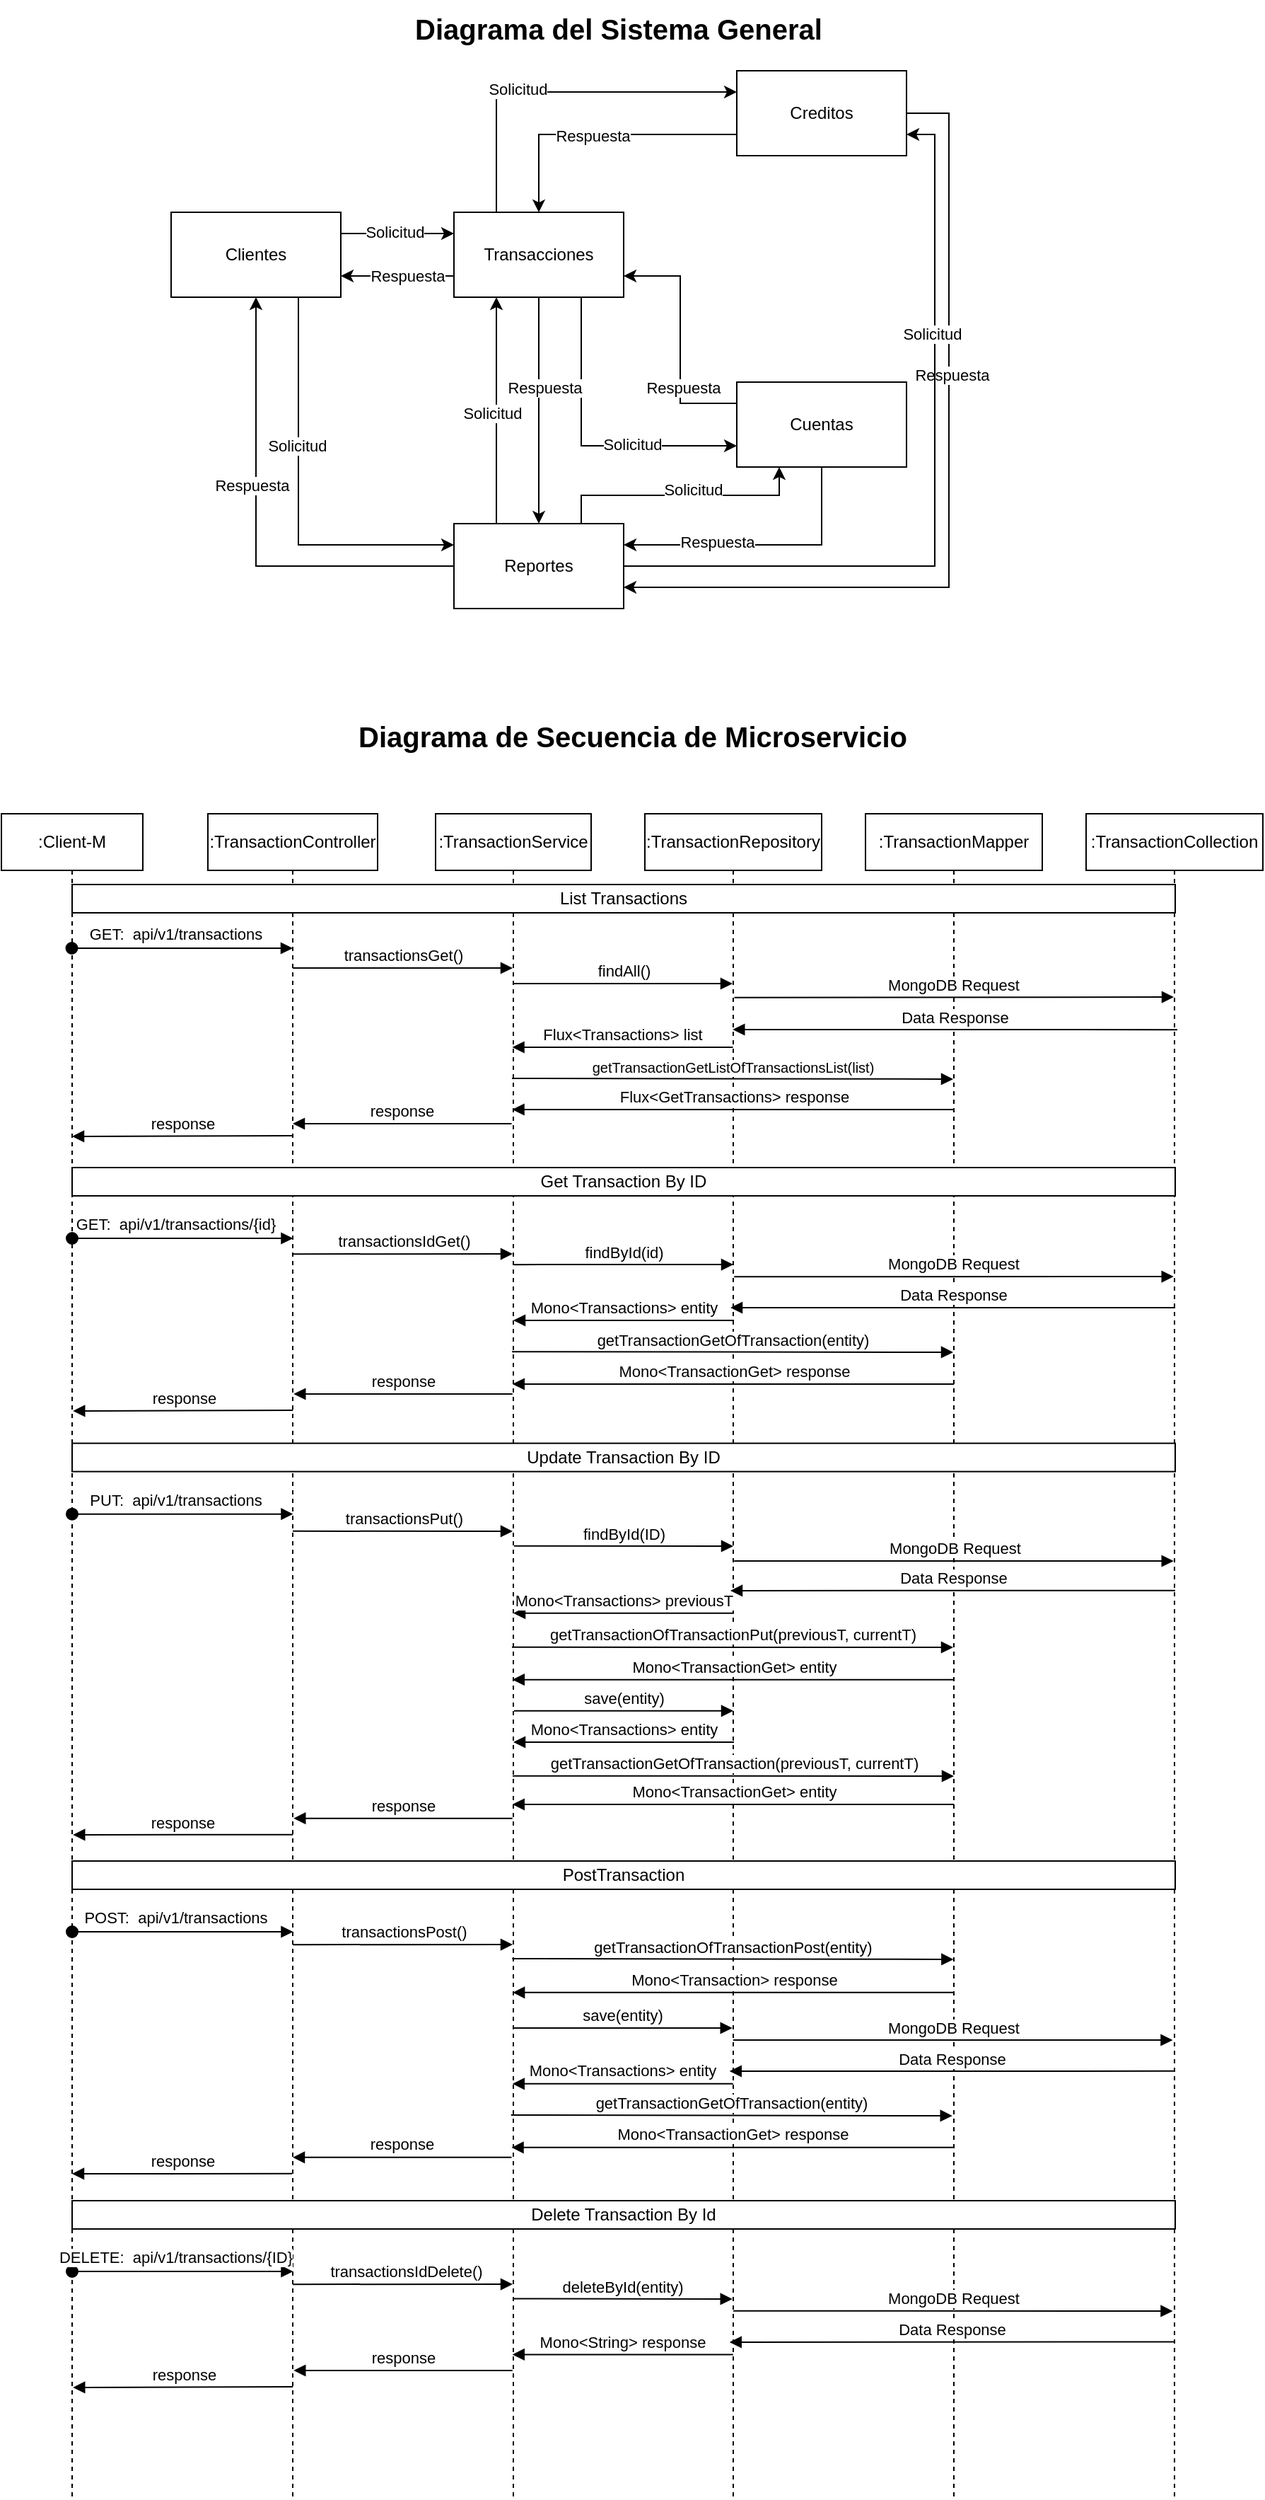 <mxfile version="28.0.6">
  <diagram name="Page-1" id="5f0bae14-7c28-e335-631c-24af17079c00">
    <mxGraphModel dx="1737" dy="1043" grid="1" gridSize="10" guides="1" tooltips="1" connect="1" arrows="1" fold="1" page="1" pageScale="1" pageWidth="1100" pageHeight="850" background="none" math="0" shadow="0">
      <root>
        <mxCell id="0" />
        <mxCell id="1" parent="0" />
        <mxCell id="KuSSEtSYeX0cYp7zcEHL-10" style="edgeStyle=orthogonalEdgeStyle;rounded=0;orthogonalLoop=1;jettySize=auto;html=1;exitX=1;exitY=0.5;exitDx=0;exitDy=0;entryX=1;entryY=0.75;entryDx=0;entryDy=0;" edge="1" parent="1" source="0Neg9aX6jyYpq-vdObrH-27" target="KuSSEtSYeX0cYp7zcEHL-1">
          <mxGeometry relative="1" as="geometry">
            <Array as="points">
              <mxPoint x="780" y="90" />
              <mxPoint x="780" y="425" />
            </Array>
          </mxGeometry>
        </mxCell>
        <mxCell id="KuSSEtSYeX0cYp7zcEHL-18" value="Respuesta" style="edgeLabel;html=1;align=center;verticalAlign=middle;resizable=0;points=[];" vertex="1" connectable="0" parent="KuSSEtSYeX0cYp7zcEHL-10">
          <mxGeometry x="-0.279" y="2" relative="1" as="geometry">
            <mxPoint as="offset" />
          </mxGeometry>
        </mxCell>
        <mxCell id="0Neg9aX6jyYpq-vdObrH-27" value="Creditos" style="rounded=0;whiteSpace=wrap;html=1;" parent="1" vertex="1">
          <mxGeometry x="630" y="60" width="120" height="60" as="geometry" />
        </mxCell>
        <mxCell id="0Neg9aX6jyYpq-vdObrH-35" style="edgeStyle=orthogonalEdgeStyle;rounded=0;orthogonalLoop=1;jettySize=auto;html=1;exitX=0;exitY=0.25;exitDx=0;exitDy=0;entryX=1;entryY=0.75;entryDx=0;entryDy=0;" parent="1" source="0Neg9aX6jyYpq-vdObrH-28" target="0Neg9aX6jyYpq-vdObrH-30" edge="1">
          <mxGeometry relative="1" as="geometry" />
        </mxCell>
        <mxCell id="0Neg9aX6jyYpq-vdObrH-41" value="Respuesta" style="edgeLabel;html=1;align=center;verticalAlign=middle;resizable=0;points=[];" parent="0Neg9aX6jyYpq-vdObrH-35" vertex="1" connectable="0">
          <mxGeometry x="-0.392" y="-2" relative="1" as="geometry">
            <mxPoint as="offset" />
          </mxGeometry>
        </mxCell>
        <mxCell id="KuSSEtSYeX0cYp7zcEHL-7" style="edgeStyle=orthogonalEdgeStyle;rounded=0;orthogonalLoop=1;jettySize=auto;html=1;exitX=0.5;exitY=1;exitDx=0;exitDy=0;entryX=1;entryY=0.25;entryDx=0;entryDy=0;" edge="1" parent="1" source="0Neg9aX6jyYpq-vdObrH-28" target="KuSSEtSYeX0cYp7zcEHL-1">
          <mxGeometry relative="1" as="geometry" />
        </mxCell>
        <mxCell id="KuSSEtSYeX0cYp7zcEHL-16" value="Respuesta" style="edgeLabel;html=1;align=center;verticalAlign=middle;resizable=0;points=[];" vertex="1" connectable="0" parent="KuSSEtSYeX0cYp7zcEHL-7">
          <mxGeometry x="0.33" y="-2" relative="1" as="geometry">
            <mxPoint as="offset" />
          </mxGeometry>
        </mxCell>
        <mxCell id="0Neg9aX6jyYpq-vdObrH-28" value="Cuentas" style="rounded=0;whiteSpace=wrap;html=1;" parent="1" vertex="1">
          <mxGeometry x="630" y="280" width="120" height="60" as="geometry" />
        </mxCell>
        <mxCell id="0Neg9aX6jyYpq-vdObrH-36" style="edgeStyle=orthogonalEdgeStyle;rounded=0;orthogonalLoop=1;jettySize=auto;html=1;exitX=1;exitY=0.25;exitDx=0;exitDy=0;entryX=0;entryY=0.25;entryDx=0;entryDy=0;" parent="1" source="0Neg9aX6jyYpq-vdObrH-29" target="0Neg9aX6jyYpq-vdObrH-30" edge="1">
          <mxGeometry relative="1" as="geometry" />
        </mxCell>
        <mxCell id="0Neg9aX6jyYpq-vdObrH-38" value="Solicitud" style="edgeLabel;html=1;align=center;verticalAlign=middle;resizable=0;points=[];" parent="0Neg9aX6jyYpq-vdObrH-36" vertex="1" connectable="0">
          <mxGeometry x="-0.055" y="1" relative="1" as="geometry">
            <mxPoint as="offset" />
          </mxGeometry>
        </mxCell>
        <mxCell id="KuSSEtSYeX0cYp7zcEHL-4" style="edgeStyle=orthogonalEdgeStyle;rounded=0;orthogonalLoop=1;jettySize=auto;html=1;exitX=0.75;exitY=1;exitDx=0;exitDy=0;entryX=0;entryY=0.25;entryDx=0;entryDy=0;" edge="1" parent="1" source="0Neg9aX6jyYpq-vdObrH-29" target="KuSSEtSYeX0cYp7zcEHL-1">
          <mxGeometry relative="1" as="geometry" />
        </mxCell>
        <mxCell id="KuSSEtSYeX0cYp7zcEHL-11" value="Solicitud" style="edgeLabel;html=1;align=center;verticalAlign=middle;resizable=0;points=[];" vertex="1" connectable="0" parent="KuSSEtSYeX0cYp7zcEHL-4">
          <mxGeometry x="-0.264" y="-1" relative="1" as="geometry">
            <mxPoint as="offset" />
          </mxGeometry>
        </mxCell>
        <mxCell id="0Neg9aX6jyYpq-vdObrH-29" value="Clientes" style="rounded=0;whiteSpace=wrap;html=1;" parent="1" vertex="1">
          <mxGeometry x="230" y="160" width="120" height="60" as="geometry" />
        </mxCell>
        <mxCell id="0Neg9aX6jyYpq-vdObrH-31" style="edgeStyle=orthogonalEdgeStyle;rounded=0;orthogonalLoop=1;jettySize=auto;html=1;exitX=0.25;exitY=0;exitDx=0;exitDy=0;entryX=0;entryY=0.25;entryDx=0;entryDy=0;" parent="1" source="0Neg9aX6jyYpq-vdObrH-30" target="0Neg9aX6jyYpq-vdObrH-27" edge="1">
          <mxGeometry relative="1" as="geometry" />
        </mxCell>
        <mxCell id="0Neg9aX6jyYpq-vdObrH-42" value="Solicitud" style="edgeLabel;html=1;align=center;verticalAlign=middle;resizable=0;points=[];" parent="0Neg9aX6jyYpq-vdObrH-31" vertex="1" connectable="0">
          <mxGeometry x="-0.217" y="2" relative="1" as="geometry">
            <mxPoint as="offset" />
          </mxGeometry>
        </mxCell>
        <mxCell id="0Neg9aX6jyYpq-vdObrH-33" style="edgeStyle=orthogonalEdgeStyle;rounded=0;orthogonalLoop=1;jettySize=auto;html=1;exitX=0.75;exitY=1;exitDx=0;exitDy=0;entryX=0;entryY=0.75;entryDx=0;entryDy=0;" parent="1" source="0Neg9aX6jyYpq-vdObrH-30" target="0Neg9aX6jyYpq-vdObrH-28" edge="1">
          <mxGeometry relative="1" as="geometry" />
        </mxCell>
        <mxCell id="0Neg9aX6jyYpq-vdObrH-40" value="Solicitud" style="edgeLabel;html=1;align=center;verticalAlign=middle;resizable=0;points=[];" parent="0Neg9aX6jyYpq-vdObrH-33" vertex="1" connectable="0">
          <mxGeometry x="0.308" y="1" relative="1" as="geometry">
            <mxPoint as="offset" />
          </mxGeometry>
        </mxCell>
        <mxCell id="0Neg9aX6jyYpq-vdObrH-37" style="edgeStyle=orthogonalEdgeStyle;rounded=0;orthogonalLoop=1;jettySize=auto;html=1;exitX=0;exitY=0.75;exitDx=0;exitDy=0;entryX=1;entryY=0.75;entryDx=0;entryDy=0;" parent="1" source="0Neg9aX6jyYpq-vdObrH-30" target="0Neg9aX6jyYpq-vdObrH-29" edge="1">
          <mxGeometry relative="1" as="geometry" />
        </mxCell>
        <mxCell id="0Neg9aX6jyYpq-vdObrH-39" value="Respuesta" style="edgeLabel;html=1;align=center;verticalAlign=middle;resizable=0;points=[];" parent="0Neg9aX6jyYpq-vdObrH-37" vertex="1" connectable="0">
          <mxGeometry x="-0.17" relative="1" as="geometry">
            <mxPoint as="offset" />
          </mxGeometry>
        </mxCell>
        <mxCell id="KuSSEtSYeX0cYp7zcEHL-2" style="edgeStyle=orthogonalEdgeStyle;rounded=0;orthogonalLoop=1;jettySize=auto;html=1;" edge="1" parent="1" source="0Neg9aX6jyYpq-vdObrH-30" target="KuSSEtSYeX0cYp7zcEHL-1">
          <mxGeometry relative="1" as="geometry" />
        </mxCell>
        <mxCell id="KuSSEtSYeX0cYp7zcEHL-14" value="Respuesta" style="edgeLabel;html=1;align=center;verticalAlign=middle;resizable=0;points=[];" vertex="1" connectable="0" parent="KuSSEtSYeX0cYp7zcEHL-2">
          <mxGeometry x="-0.2" y="4" relative="1" as="geometry">
            <mxPoint as="offset" />
          </mxGeometry>
        </mxCell>
        <mxCell id="0Neg9aX6jyYpq-vdObrH-30" value="Transacciones" style="rounded=0;whiteSpace=wrap;html=1;" parent="1" vertex="1">
          <mxGeometry x="430" y="160" width="120" height="60" as="geometry" />
        </mxCell>
        <mxCell id="0Neg9aX6jyYpq-vdObrH-32" style="edgeStyle=orthogonalEdgeStyle;rounded=0;orthogonalLoop=1;jettySize=auto;html=1;exitX=0;exitY=0.75;exitDx=0;exitDy=0;entryX=0.5;entryY=0;entryDx=0;entryDy=0;" parent="1" source="0Neg9aX6jyYpq-vdObrH-27" target="0Neg9aX6jyYpq-vdObrH-30" edge="1">
          <mxGeometry relative="1" as="geometry" />
        </mxCell>
        <mxCell id="0Neg9aX6jyYpq-vdObrH-43" value="Respuesta" style="edgeLabel;html=1;align=center;verticalAlign=middle;resizable=0;points=[];" parent="0Neg9aX6jyYpq-vdObrH-32" vertex="1" connectable="0">
          <mxGeometry x="0.049" y="1" relative="1" as="geometry">
            <mxPoint as="offset" />
          </mxGeometry>
        </mxCell>
        <mxCell id="YY5OX-XtTpoiUtHUCdW3-1" value="Diagrama del Sistema General" style="text;html=1;align=center;verticalAlign=middle;resizable=0;points=[];autosize=1;strokeColor=none;fillColor=none;fontSize=20;fontStyle=1" parent="1" vertex="1">
          <mxGeometry x="396" y="10" width="300" height="40" as="geometry" />
        </mxCell>
        <mxCell id="YY5OX-XtTpoiUtHUCdW3-2" value="Diagrama de Secuencia de Microservicio" style="text;html=1;align=center;verticalAlign=middle;resizable=0;points=[];autosize=1;strokeColor=none;fillColor=none;fontSize=20;fontStyle=1" parent="1" vertex="1">
          <mxGeometry x="361" y="510" width="390" height="40" as="geometry" />
        </mxCell>
        <mxCell id="YY5OX-XtTpoiUtHUCdW3-10" value=":Client-M" style="shape=umlLifeline;whiteSpace=wrap;html=1;container=0;dropTarget=0;collapsible=0;recursiveResize=0;outlineConnect=0;portConstraint=eastwest;newEdgeStyle={&quot;edgeStyle&quot;:&quot;elbowEdgeStyle&quot;,&quot;elbow&quot;:&quot;vertical&quot;,&quot;curved&quot;:0,&quot;rounded&quot;:0};rounded=0;participant=label;perimeter=rectanglePerimeter;" parent="1" vertex="1">
          <mxGeometry x="110" y="585" width="100" height="1190" as="geometry" />
        </mxCell>
        <mxCell id="YY5OX-XtTpoiUtHUCdW3-14" value=":TransactionService" style="shape=umlLifeline;perimeter=lifelinePerimeter;whiteSpace=wrap;html=1;container=0;dropTarget=0;collapsible=0;recursiveResize=0;outlineConnect=0;portConstraint=eastwest;newEdgeStyle={&quot;edgeStyle&quot;:&quot;elbowEdgeStyle&quot;,&quot;elbow&quot;:&quot;vertical&quot;,&quot;curved&quot;:0,&quot;rounded&quot;:0};" parent="1" vertex="1">
          <mxGeometry x="417" y="585" width="110" height="1190" as="geometry" />
        </mxCell>
        <mxCell id="YY5OX-XtTpoiUtHUCdW3-16" value="transactionsGet()" style="html=1;verticalAlign=bottom;endArrow=block;edgeStyle=elbowEdgeStyle;elbow=vertical;curved=0;rounded=0;exitX=0.495;exitY=0.262;exitDx=0;exitDy=0;exitPerimeter=0;" parent="1" edge="1">
          <mxGeometry relative="1" as="geometry">
            <mxPoint x="316.0" y="694" as="sourcePoint" />
            <Array as="points" />
            <mxPoint x="471.5" y="694.077" as="targetPoint" />
          </mxGeometry>
        </mxCell>
        <mxCell id="YY5OX-XtTpoiUtHUCdW3-22" value=":TransactionController" style="shape=umlLifeline;perimeter=lifelinePerimeter;whiteSpace=wrap;html=1;container=0;dropTarget=0;collapsible=0;recursiveResize=0;outlineConnect=0;portConstraint=eastwest;newEdgeStyle={&quot;edgeStyle&quot;:&quot;elbowEdgeStyle&quot;,&quot;elbow&quot;:&quot;vertical&quot;,&quot;curved&quot;:0,&quot;rounded&quot;:0};" parent="1" vertex="1">
          <mxGeometry x="256" y="585" width="120" height="1190" as="geometry" />
        </mxCell>
        <mxCell id="YY5OX-XtTpoiUtHUCdW3-24" value=":TransactionMapper" style="shape=umlLifeline;perimeter=lifelinePerimeter;whiteSpace=wrap;html=1;container=0;dropTarget=0;collapsible=0;recursiveResize=0;outlineConnect=0;portConstraint=eastwest;newEdgeStyle={&quot;edgeStyle&quot;:&quot;elbowEdgeStyle&quot;,&quot;elbow&quot;:&quot;vertical&quot;,&quot;curved&quot;:0,&quot;rounded&quot;:0};" parent="1" vertex="1">
          <mxGeometry x="721" y="585" width="125" height="1190" as="geometry" />
        </mxCell>
        <mxCell id="YY5OX-XtTpoiUtHUCdW3-12" value="" style="html=1;verticalAlign=bottom;startArrow=oval;endArrow=block;startSize=8;edgeStyle=elbowEdgeStyle;elbow=horizontal;curved=0;rounded=0;" parent="1" edge="1">
          <mxGeometry relative="1" as="geometry">
            <mxPoint x="159.759" y="680" as="sourcePoint" />
            <mxPoint x="316" y="680" as="targetPoint" />
            <Array as="points">
              <mxPoint x="250" y="680" />
              <mxPoint x="340" y="626" />
            </Array>
          </mxGeometry>
        </mxCell>
        <mxCell id="YY5OX-XtTpoiUtHUCdW3-21" value="GET:&amp;nbsp; api/v1/transactions" style="edgeLabel;html=1;align=center;verticalAlign=middle;resizable=0;points=[];" parent="YY5OX-XtTpoiUtHUCdW3-12" vertex="1" connectable="0">
          <mxGeometry x="-0.003" y="-3" relative="1" as="geometry">
            <mxPoint x="-5" y="-13" as="offset" />
          </mxGeometry>
        </mxCell>
        <mxCell id="YY5OX-XtTpoiUtHUCdW3-39" value=":TransactionRepository" style="shape=umlLifeline;perimeter=lifelinePerimeter;whiteSpace=wrap;html=1;container=0;dropTarget=0;collapsible=0;recursiveResize=0;outlineConnect=0;portConstraint=eastwest;newEdgeStyle={&quot;edgeStyle&quot;:&quot;elbowEdgeStyle&quot;,&quot;elbow&quot;:&quot;vertical&quot;,&quot;curved&quot;:0,&quot;rounded&quot;:0};" parent="1" vertex="1">
          <mxGeometry x="565" y="585" width="125" height="1190" as="geometry" />
        </mxCell>
        <mxCell id="YY5OX-XtTpoiUtHUCdW3-41" value="findAll()" style="html=1;verticalAlign=bottom;endArrow=block;edgeStyle=elbowEdgeStyle;elbow=vertical;curved=0;rounded=0;exitX=0.495;exitY=0.262;exitDx=0;exitDy=0;exitPerimeter=0;" parent="1" edge="1">
          <mxGeometry relative="1" as="geometry">
            <mxPoint x="472" y="705" as="sourcePoint" />
            <Array as="points" />
            <mxPoint x="627.0" y="704.652" as="targetPoint" />
          </mxGeometry>
        </mxCell>
        <mxCell id="YY5OX-XtTpoiUtHUCdW3-42" value=":TransactionCollection" style="shape=umlLifeline;perimeter=lifelinePerimeter;whiteSpace=wrap;html=1;container=0;dropTarget=0;collapsible=0;recursiveResize=0;outlineConnect=0;portConstraint=eastwest;newEdgeStyle={&quot;edgeStyle&quot;:&quot;elbowEdgeStyle&quot;,&quot;elbow&quot;:&quot;vertical&quot;,&quot;curved&quot;:0,&quot;rounded&quot;:0};" parent="1" vertex="1">
          <mxGeometry x="877" y="585" width="125" height="1190" as="geometry" />
        </mxCell>
        <mxCell id="YY5OX-XtTpoiUtHUCdW3-50" value="Flux&amp;lt;Transactions&amp;gt; list" style="html=1;verticalAlign=bottom;endArrow=block;edgeStyle=elbowEdgeStyle;elbow=vertical;curved=0;rounded=0;" parent="1" edge="1">
          <mxGeometry relative="1" as="geometry">
            <mxPoint x="627.25" y="750" as="sourcePoint" />
            <Array as="points">
              <mxPoint x="584.75" y="750" />
            </Array>
            <mxPoint x="471.25" y="750" as="targetPoint" />
          </mxGeometry>
        </mxCell>
        <mxCell id="YY5OX-XtTpoiUtHUCdW3-51" value="getTransactionGetListOfTransactionsList(list)" style="html=1;verticalAlign=bottom;endArrow=block;edgeStyle=elbowEdgeStyle;elbow=vertical;curved=0;rounded=0;exitX=0.495;exitY=0.262;exitDx=0;exitDy=0;exitPerimeter=0;fontSize=10;" parent="1" edge="1">
          <mxGeometry relative="1" as="geometry">
            <mxPoint x="471" y="772" as="sourcePoint" />
            <Array as="points" />
            <mxPoint x="783" y="772.5" as="targetPoint" />
          </mxGeometry>
        </mxCell>
        <mxCell id="YY5OX-XtTpoiUtHUCdW3-52" value="Flux&amp;lt;GetTransactions&amp;gt; response" style="html=1;verticalAlign=bottom;endArrow=block;edgeStyle=elbowEdgeStyle;elbow=vertical;curved=0;rounded=0;" parent="1" edge="1">
          <mxGeometry relative="1" as="geometry">
            <mxPoint x="783.5" y="794" as="sourcePoint" />
            <Array as="points">
              <mxPoint x="653.5" y="794" />
            </Array>
            <mxPoint x="471.25" y="794" as="targetPoint" />
          </mxGeometry>
        </mxCell>
        <mxCell id="YY5OX-XtTpoiUtHUCdW3-53" value="response" style="html=1;verticalAlign=bottom;endArrow=block;edgeStyle=elbowEdgeStyle;elbow=vertical;curved=0;rounded=0;" parent="1" edge="1">
          <mxGeometry relative="1" as="geometry">
            <mxPoint x="470.75" y="804" as="sourcePoint" />
            <Array as="points">
              <mxPoint x="338.25" y="804" />
            </Array>
            <mxPoint x="316" y="804" as="targetPoint" />
          </mxGeometry>
        </mxCell>
        <mxCell id="YY5OX-XtTpoiUtHUCdW3-54" value="response" style="html=1;verticalAlign=bottom;endArrow=block;edgeStyle=elbowEdgeStyle;elbow=vertical;curved=0;rounded=0;" parent="1" edge="1">
          <mxGeometry relative="1" as="geometry">
            <mxPoint x="315.5" y="812.5" as="sourcePoint" />
            <Array as="points" />
            <mxPoint x="160.0" y="813" as="targetPoint" />
          </mxGeometry>
        </mxCell>
        <mxCell id="YY5OX-XtTpoiUtHUCdW3-55" value="MongoDB Request" style="html=1;verticalAlign=bottom;endArrow=block;edgeStyle=elbowEdgeStyle;elbow=vertical;curved=0;rounded=0;" parent="1" edge="1">
          <mxGeometry relative="1" as="geometry">
            <mxPoint x="628.25" y="714.87" as="sourcePoint" />
            <Array as="points" />
            <mxPoint x="939.0" y="714.565" as="targetPoint" />
          </mxGeometry>
        </mxCell>
        <mxCell id="YY5OX-XtTpoiUtHUCdW3-56" value="Data Response" style="html=1;verticalAlign=bottom;endArrow=block;edgeStyle=elbowEdgeStyle;elbow=vertical;curved=0;rounded=0;" parent="1" edge="1">
          <mxGeometry relative="1" as="geometry">
            <mxPoint x="941.5" y="737.57" as="sourcePoint" />
            <Array as="points" />
            <mxPoint x="627.13" y="737.652" as="targetPoint" />
          </mxGeometry>
        </mxCell>
        <mxCell id="YY5OX-XtTpoiUtHUCdW3-80" value="List Transactions" style="rounded=0;whiteSpace=wrap;html=1;" parent="1" vertex="1">
          <mxGeometry x="160" y="635" width="780" height="20" as="geometry" />
        </mxCell>
        <mxCell id="YY5OX-XtTpoiUtHUCdW3-84" value="Get Transaction By ID" style="rounded=0;whiteSpace=wrap;html=1;" parent="1" vertex="1">
          <mxGeometry x="160" y="835" width="780" height="20" as="geometry" />
        </mxCell>
        <mxCell id="YY5OX-XtTpoiUtHUCdW3-85" value="" style="html=1;verticalAlign=bottom;startArrow=oval;endArrow=block;startSize=8;edgeStyle=elbowEdgeStyle;elbow=vertical;curved=0;rounded=0;" parent="1" edge="1">
          <mxGeometry relative="1" as="geometry">
            <mxPoint x="160" y="885" as="sourcePoint" />
            <mxPoint x="316.241" y="885" as="targetPoint" />
            <Array as="points">
              <mxPoint x="250.241" y="885" />
              <mxPoint x="340.241" y="831" />
            </Array>
          </mxGeometry>
        </mxCell>
        <mxCell id="YY5OX-XtTpoiUtHUCdW3-86" value="GET:&amp;nbsp; api/v1/transactions/{id}" style="edgeLabel;html=1;align=center;verticalAlign=middle;resizable=0;points=[];" parent="YY5OX-XtTpoiUtHUCdW3-85" vertex="1" connectable="0">
          <mxGeometry x="-0.003" y="-3" relative="1" as="geometry">
            <mxPoint x="-5" y="-13" as="offset" />
          </mxGeometry>
        </mxCell>
        <mxCell id="YY5OX-XtTpoiUtHUCdW3-87" value="transactionsIdGet()&amp;nbsp;" style="html=1;verticalAlign=bottom;endArrow=block;edgeStyle=elbowEdgeStyle;elbow=vertical;curved=0;rounded=0;exitX=0.495;exitY=0.262;exitDx=0;exitDy=0;exitPerimeter=0;" parent="1" edge="1">
          <mxGeometry x="0.029" relative="1" as="geometry">
            <mxPoint x="316" y="896.09" as="sourcePoint" />
            <Array as="points" />
            <mxPoint x="471.5" y="896.167" as="targetPoint" />
            <mxPoint as="offset" />
          </mxGeometry>
        </mxCell>
        <mxCell id="YY5OX-XtTpoiUtHUCdW3-88" value="findById(id)" style="html=1;verticalAlign=bottom;endArrow=block;edgeStyle=elbowEdgeStyle;elbow=vertical;curved=0;rounded=0;exitX=0.495;exitY=0.262;exitDx=0;exitDy=0;exitPerimeter=0;" parent="1" edge="1">
          <mxGeometry relative="1" as="geometry">
            <mxPoint x="472.5" y="903.57" as="sourcePoint" />
            <Array as="points" />
            <mxPoint x="627.5" y="903.57" as="targetPoint" />
          </mxGeometry>
        </mxCell>
        <mxCell id="YY5OX-XtTpoiUtHUCdW3-89" value="Mono&amp;lt;Transactions&amp;gt; entity" style="html=1;verticalAlign=bottom;endArrow=block;edgeStyle=elbowEdgeStyle;elbow=vertical;curved=0;rounded=0;" parent="1" edge="1">
          <mxGeometry x="0.003" relative="1" as="geometry">
            <mxPoint x="628" y="943.0" as="sourcePoint" />
            <Array as="points">
              <mxPoint x="585.5" y="943.0" />
            </Array>
            <mxPoint x="472" y="943.0" as="targetPoint" />
            <mxPoint as="offset" />
          </mxGeometry>
        </mxCell>
        <mxCell id="YY5OX-XtTpoiUtHUCdW3-90" value="MongoDB Request" style="html=1;verticalAlign=bottom;endArrow=block;edgeStyle=elbowEdgeStyle;elbow=vertical;curved=0;rounded=0;" parent="1" edge="1">
          <mxGeometry relative="1" as="geometry">
            <mxPoint x="628.12" y="912.13" as="sourcePoint" />
            <Array as="points" />
            <mxPoint x="938.87" y="912.26" as="targetPoint" />
          </mxGeometry>
        </mxCell>
        <mxCell id="YY5OX-XtTpoiUtHUCdW3-91" value="Data Response" style="html=1;verticalAlign=bottom;endArrow=block;edgeStyle=elbowEdgeStyle;elbow=vertical;curved=0;rounded=0;" parent="1" edge="1">
          <mxGeometry relative="1" as="geometry">
            <mxPoint x="940" y="934.0" as="sourcePoint" />
            <Array as="points" />
            <mxPoint x="625.5" y="934.43" as="targetPoint" />
          </mxGeometry>
        </mxCell>
        <mxCell id="YY5OX-XtTpoiUtHUCdW3-92" value="getTransactionGetOfTransaction(entity)" style="html=1;verticalAlign=bottom;endArrow=block;edgeStyle=elbowEdgeStyle;elbow=vertical;curved=0;rounded=0;exitX=0.495;exitY=0.262;exitDx=0;exitDy=0;exitPerimeter=0;fontSize=11;" parent="1" edge="1">
          <mxGeometry relative="1" as="geometry">
            <mxPoint x="471.0" y="965.09" as="sourcePoint" />
            <Array as="points" />
            <mxPoint x="783.0" y="965.59" as="targetPoint" />
          </mxGeometry>
        </mxCell>
        <mxCell id="YY5OX-XtTpoiUtHUCdW3-93" value="Mono&amp;lt;TransactionGet&amp;gt; response" style="html=1;verticalAlign=bottom;endArrow=block;edgeStyle=elbowEdgeStyle;elbow=vertical;curved=0;rounded=0;" parent="1" edge="1">
          <mxGeometry relative="1" as="geometry">
            <mxPoint x="783.63" y="988" as="sourcePoint" />
            <Array as="points">
              <mxPoint x="653.63" y="988" />
            </Array>
            <mxPoint x="471.38" y="988" as="targetPoint" />
          </mxGeometry>
        </mxCell>
        <mxCell id="YY5OX-XtTpoiUtHUCdW3-94" value="response" style="html=1;verticalAlign=bottom;endArrow=block;edgeStyle=elbowEdgeStyle;elbow=vertical;curved=0;rounded=0;" parent="1" edge="1">
          <mxGeometry relative="1" as="geometry">
            <mxPoint x="471.38" y="995" as="sourcePoint" />
            <Array as="points">
              <mxPoint x="338.88" y="995" />
            </Array>
            <mxPoint x="316.63" y="995" as="targetPoint" />
          </mxGeometry>
        </mxCell>
        <mxCell id="YY5OX-XtTpoiUtHUCdW3-95" value="response" style="html=1;verticalAlign=bottom;endArrow=block;edgeStyle=elbowEdgeStyle;elbow=vertical;curved=0;rounded=0;" parent="1" edge="1">
          <mxGeometry relative="1" as="geometry">
            <mxPoint x="316.13" y="1006.5" as="sourcePoint" />
            <Array as="points" />
            <mxPoint x="160.63" y="1007" as="targetPoint" />
          </mxGeometry>
        </mxCell>
        <mxCell id="YY5OX-XtTpoiUtHUCdW3-108" value="Update Transaction By ID" style="rounded=0;whiteSpace=wrap;html=1;" parent="1" vertex="1">
          <mxGeometry x="160" y="1029.82" width="780" height="20" as="geometry" />
        </mxCell>
        <mxCell id="YY5OX-XtTpoiUtHUCdW3-109" value="" style="html=1;verticalAlign=bottom;startArrow=oval;endArrow=block;startSize=8;edgeStyle=elbowEdgeStyle;elbow=vertical;curved=0;rounded=0;" parent="1" edge="1">
          <mxGeometry relative="1" as="geometry">
            <mxPoint x="160" y="1079.82" as="sourcePoint" />
            <mxPoint x="316.241" y="1079.82" as="targetPoint" />
            <Array as="points">
              <mxPoint x="250.241" y="1079.82" />
              <mxPoint x="340.241" y="1025.82" />
            </Array>
          </mxGeometry>
        </mxCell>
        <mxCell id="YY5OX-XtTpoiUtHUCdW3-110" value="PUT:&amp;nbsp; api/v1/transactions" style="edgeLabel;html=1;align=center;verticalAlign=middle;resizable=0;points=[];" parent="YY5OX-XtTpoiUtHUCdW3-109" vertex="1" connectable="0">
          <mxGeometry x="-0.003" y="-3" relative="1" as="geometry">
            <mxPoint x="-5" y="-13" as="offset" />
          </mxGeometry>
        </mxCell>
        <mxCell id="YY5OX-XtTpoiUtHUCdW3-111" value="transactionsPut()&amp;nbsp;" style="html=1;verticalAlign=bottom;endArrow=block;edgeStyle=elbowEdgeStyle;elbow=vertical;curved=0;rounded=0;exitX=0.495;exitY=0.262;exitDx=0;exitDy=0;exitPerimeter=0;" parent="1" edge="1">
          <mxGeometry x="0.028" relative="1" as="geometry">
            <mxPoint x="316" y="1091.91" as="sourcePoint" />
            <Array as="points" />
            <mxPoint x="471.5" y="1091.987" as="targetPoint" />
            <mxPoint as="offset" />
          </mxGeometry>
        </mxCell>
        <mxCell id="YY5OX-XtTpoiUtHUCdW3-112" value="findById(ID)" style="html=1;verticalAlign=bottom;endArrow=block;edgeStyle=elbowEdgeStyle;elbow=vertical;curved=0;rounded=0;exitX=0.495;exitY=0.262;exitDx=0;exitDy=0;exitPerimeter=0;" parent="1" edge="1">
          <mxGeometry relative="1" as="geometry">
            <mxPoint x="472.5" y="1102.39" as="sourcePoint" />
            <Array as="points" />
            <mxPoint x="627.5" y="1102.39" as="targetPoint" />
          </mxGeometry>
        </mxCell>
        <mxCell id="YY5OX-XtTpoiUtHUCdW3-113" value="Mono&amp;lt;Transactions&amp;gt; previousT" style="html=1;verticalAlign=bottom;endArrow=block;edgeStyle=elbowEdgeStyle;elbow=vertical;curved=0;rounded=0;" parent="1" edge="1">
          <mxGeometry x="0.003" relative="1" as="geometry">
            <mxPoint x="628" y="1149.82" as="sourcePoint" />
            <Array as="points">
              <mxPoint x="585.5" y="1149.82" />
            </Array>
            <mxPoint x="472" y="1149.82" as="targetPoint" />
            <mxPoint as="offset" />
          </mxGeometry>
        </mxCell>
        <mxCell id="YY5OX-XtTpoiUtHUCdW3-114" value="MongoDB Request" style="html=1;verticalAlign=bottom;endArrow=block;edgeStyle=elbowEdgeStyle;elbow=vertical;curved=0;rounded=0;" parent="1" edge="1">
          <mxGeometry relative="1" as="geometry">
            <mxPoint x="628.12" y="1112.95" as="sourcePoint" />
            <Array as="points" />
            <mxPoint x="938.87" y="1113.08" as="targetPoint" />
          </mxGeometry>
        </mxCell>
        <mxCell id="YY5OX-XtTpoiUtHUCdW3-115" value="Data Response" style="html=1;verticalAlign=bottom;endArrow=block;edgeStyle=elbowEdgeStyle;elbow=vertical;curved=0;rounded=0;" parent="1" edge="1">
          <mxGeometry relative="1" as="geometry">
            <mxPoint x="940" y="1133.82" as="sourcePoint" />
            <Array as="points" />
            <mxPoint x="625.5" y="1134.25" as="targetPoint" />
          </mxGeometry>
        </mxCell>
        <mxCell id="YY5OX-XtTpoiUtHUCdW3-116" value="getTransactionOfTransactionPut(previousT, currentT)" style="html=1;verticalAlign=bottom;endArrow=block;edgeStyle=elbowEdgeStyle;elbow=vertical;curved=0;rounded=0;exitX=0.495;exitY=0.262;exitDx=0;exitDy=0;exitPerimeter=0;fontSize=11;" parent="1" edge="1">
          <mxGeometry relative="1" as="geometry">
            <mxPoint x="471.0" y="1173.91" as="sourcePoint" />
            <Array as="points" />
            <mxPoint x="783.0" y="1174.41" as="targetPoint" />
          </mxGeometry>
        </mxCell>
        <mxCell id="YY5OX-XtTpoiUtHUCdW3-117" value="Mono&amp;lt;TransactionGet&amp;gt; entity" style="html=1;verticalAlign=bottom;endArrow=block;edgeStyle=elbowEdgeStyle;elbow=vertical;curved=0;rounded=0;" parent="1" edge="1">
          <mxGeometry relative="1" as="geometry">
            <mxPoint x="783.63" y="1196.82" as="sourcePoint" />
            <Array as="points">
              <mxPoint x="653.63" y="1196.82" />
            </Array>
            <mxPoint x="471.38" y="1196.82" as="targetPoint" />
          </mxGeometry>
        </mxCell>
        <mxCell id="YY5OX-XtTpoiUtHUCdW3-118" value="response" style="html=1;verticalAlign=bottom;endArrow=block;edgeStyle=elbowEdgeStyle;elbow=vertical;curved=0;rounded=0;" parent="1" edge="1">
          <mxGeometry relative="1" as="geometry">
            <mxPoint x="471.38" y="1294.82" as="sourcePoint" />
            <Array as="points">
              <mxPoint x="338.88" y="1294.82" />
            </Array>
            <mxPoint x="316.63" y="1294.82" as="targetPoint" />
          </mxGeometry>
        </mxCell>
        <mxCell id="YY5OX-XtTpoiUtHUCdW3-119" value="response" style="html=1;verticalAlign=bottom;endArrow=block;edgeStyle=elbowEdgeStyle;elbow=vertical;curved=0;rounded=0;" parent="1" edge="1">
          <mxGeometry relative="1" as="geometry">
            <mxPoint x="316.13" y="1306.32" as="sourcePoint" />
            <Array as="points" />
            <mxPoint x="160.63" y="1306.82" as="targetPoint" />
          </mxGeometry>
        </mxCell>
        <mxCell id="YY5OX-XtTpoiUtHUCdW3-120" value="save(entity)" style="html=1;verticalAlign=bottom;endArrow=block;edgeStyle=elbowEdgeStyle;elbow=horizontal;curved=0;rounded=0;exitX=0.495;exitY=0.262;exitDx=0;exitDy=0;exitPerimeter=0;" parent="1" edge="1">
          <mxGeometry relative="1" as="geometry">
            <mxPoint x="472.5" y="1218.91" as="sourcePoint" />
            <Array as="points" />
            <mxPoint x="627.5" y="1218.91" as="targetPoint" />
          </mxGeometry>
        </mxCell>
        <mxCell id="YY5OX-XtTpoiUtHUCdW3-121" value="getTransactionGetOfTransaction(previousT, currentT)" style="html=1;verticalAlign=bottom;endArrow=block;edgeStyle=elbowEdgeStyle;elbow=vertical;curved=0;rounded=0;exitX=0.495;exitY=0.262;exitDx=0;exitDy=0;exitPerimeter=0;fontSize=11;" parent="1" edge="1">
          <mxGeometry relative="1" as="geometry">
            <mxPoint x="471.5" y="1264.82" as="sourcePoint" />
            <Array as="points" />
            <mxPoint x="783.5" y="1265.32" as="targetPoint" />
          </mxGeometry>
        </mxCell>
        <mxCell id="YY5OX-XtTpoiUtHUCdW3-122" value="Mono&amp;lt;Transactions&amp;gt; entity" style="html=1;verticalAlign=bottom;endArrow=block;edgeStyle=elbowEdgeStyle;elbow=vertical;curved=0;rounded=0;" parent="1" edge="1">
          <mxGeometry x="0.003" relative="1" as="geometry">
            <mxPoint x="628" y="1241" as="sourcePoint" />
            <Array as="points">
              <mxPoint x="585.5" y="1241" />
            </Array>
            <mxPoint x="472" y="1241" as="targetPoint" />
            <mxPoint as="offset" />
          </mxGeometry>
        </mxCell>
        <mxCell id="YY5OX-XtTpoiUtHUCdW3-123" value="Mono&amp;lt;TransactionGet&amp;gt; entity" style="html=1;verticalAlign=bottom;endArrow=block;edgeStyle=elbowEdgeStyle;elbow=vertical;curved=0;rounded=0;" parent="1" edge="1">
          <mxGeometry relative="1" as="geometry">
            <mxPoint x="783.62" y="1285" as="sourcePoint" />
            <Array as="points">
              <mxPoint x="653.62" y="1285" />
            </Array>
            <mxPoint x="471.37" y="1285" as="targetPoint" />
          </mxGeometry>
        </mxCell>
        <mxCell id="YY5OX-XtTpoiUtHUCdW3-124" value="PostTransaction" style="rounded=0;whiteSpace=wrap;html=1;" parent="1" vertex="1">
          <mxGeometry x="160" y="1325" width="780" height="20" as="geometry" />
        </mxCell>
        <mxCell id="YY5OX-XtTpoiUtHUCdW3-125" value="" style="html=1;verticalAlign=bottom;startArrow=oval;endArrow=block;startSize=8;edgeStyle=elbowEdgeStyle;elbow=vertical;curved=0;rounded=0;" parent="1" edge="1">
          <mxGeometry relative="1" as="geometry">
            <mxPoint x="160" y="1375" as="sourcePoint" />
            <mxPoint x="316.241" y="1375" as="targetPoint" />
            <Array as="points">
              <mxPoint x="250.241" y="1375" />
              <mxPoint x="340.241" y="1321" />
            </Array>
          </mxGeometry>
        </mxCell>
        <mxCell id="YY5OX-XtTpoiUtHUCdW3-126" value="POST:&amp;nbsp; api/v1/transactions" style="edgeLabel;html=1;align=center;verticalAlign=middle;resizable=0;points=[];" parent="YY5OX-XtTpoiUtHUCdW3-125" vertex="1" connectable="0">
          <mxGeometry x="-0.003" y="-3" relative="1" as="geometry">
            <mxPoint x="-5" y="-13" as="offset" />
          </mxGeometry>
        </mxCell>
        <mxCell id="YY5OX-XtTpoiUtHUCdW3-127" value="transactionsPost()&amp;nbsp;" style="html=1;verticalAlign=bottom;endArrow=block;edgeStyle=elbowEdgeStyle;elbow=vertical;curved=0;rounded=0;exitX=0.495;exitY=0.262;exitDx=0;exitDy=0;exitPerimeter=0;" parent="1" edge="1">
          <mxGeometry x="0.029" relative="1" as="geometry">
            <mxPoint x="316" y="1384.09" as="sourcePoint" />
            <Array as="points" />
            <mxPoint x="471.5" y="1384.167" as="targetPoint" />
            <mxPoint as="offset" />
          </mxGeometry>
        </mxCell>
        <mxCell id="YY5OX-XtTpoiUtHUCdW3-128" value="save(entity)" style="html=1;verticalAlign=bottom;endArrow=block;edgeStyle=elbowEdgeStyle;elbow=vertical;curved=0;rounded=0;exitX=0.495;exitY=0.262;exitDx=0;exitDy=0;exitPerimeter=0;" parent="1" edge="1">
          <mxGeometry relative="1" as="geometry">
            <mxPoint x="471.87" y="1443" as="sourcePoint" />
            <Array as="points" />
            <mxPoint x="626.87" y="1443" as="targetPoint" />
          </mxGeometry>
        </mxCell>
        <mxCell id="YY5OX-XtTpoiUtHUCdW3-129" value="Mono&amp;lt;Transactions&amp;gt; entity" style="html=1;verticalAlign=bottom;endArrow=block;edgeStyle=elbowEdgeStyle;elbow=vertical;curved=0;rounded=0;" parent="1" edge="1">
          <mxGeometry x="0.003" relative="1" as="geometry">
            <mxPoint x="627.37" y="1482.43" as="sourcePoint" />
            <Array as="points">
              <mxPoint x="584.87" y="1482.43" />
            </Array>
            <mxPoint x="471.37" y="1482.43" as="targetPoint" />
            <mxPoint as="offset" />
          </mxGeometry>
        </mxCell>
        <mxCell id="YY5OX-XtTpoiUtHUCdW3-130" value="MongoDB Request" style="html=1;verticalAlign=bottom;endArrow=block;edgeStyle=elbowEdgeStyle;elbow=vertical;curved=0;rounded=0;" parent="1" edge="1">
          <mxGeometry relative="1" as="geometry">
            <mxPoint x="627.49" y="1451.56" as="sourcePoint" />
            <Array as="points" />
            <mxPoint x="938.24" y="1451.69" as="targetPoint" />
          </mxGeometry>
        </mxCell>
        <mxCell id="YY5OX-XtTpoiUtHUCdW3-131" value="Data Response" style="html=1;verticalAlign=bottom;endArrow=block;edgeStyle=elbowEdgeStyle;elbow=vertical;curved=0;rounded=0;" parent="1" edge="1">
          <mxGeometry relative="1" as="geometry">
            <mxPoint x="939.37" y="1473.43" as="sourcePoint" />
            <Array as="points" />
            <mxPoint x="624.87" y="1473.86" as="targetPoint" />
          </mxGeometry>
        </mxCell>
        <mxCell id="YY5OX-XtTpoiUtHUCdW3-132" value="getTransactionGetOfTransaction(entity)" style="html=1;verticalAlign=bottom;endArrow=block;edgeStyle=elbowEdgeStyle;elbow=vertical;curved=0;rounded=0;exitX=0.495;exitY=0.262;exitDx=0;exitDy=0;exitPerimeter=0;fontSize=11;" parent="1" edge="1">
          <mxGeometry relative="1" as="geometry">
            <mxPoint x="470.37" y="1504.52" as="sourcePoint" />
            <Array as="points" />
            <mxPoint x="782.37" y="1505.02" as="targetPoint" />
          </mxGeometry>
        </mxCell>
        <mxCell id="YY5OX-XtTpoiUtHUCdW3-133" value="Mono&amp;lt;TransactionGet&amp;gt; response" style="html=1;verticalAlign=bottom;endArrow=block;edgeStyle=elbowEdgeStyle;elbow=vertical;curved=0;rounded=0;" parent="1" edge="1">
          <mxGeometry relative="1" as="geometry">
            <mxPoint x="783.0" y="1527.43" as="sourcePoint" />
            <Array as="points">
              <mxPoint x="653.0" y="1527.43" />
            </Array>
            <mxPoint x="470.75" y="1527.43" as="targetPoint" />
          </mxGeometry>
        </mxCell>
        <mxCell id="YY5OX-XtTpoiUtHUCdW3-134" value="response" style="html=1;verticalAlign=bottom;endArrow=block;edgeStyle=elbowEdgeStyle;elbow=vertical;curved=0;rounded=0;" parent="1" edge="1">
          <mxGeometry relative="1" as="geometry">
            <mxPoint x="470.75" y="1534.43" as="sourcePoint" />
            <Array as="points">
              <mxPoint x="338.25" y="1534.43" />
            </Array>
            <mxPoint x="316.0" y="1534.43" as="targetPoint" />
          </mxGeometry>
        </mxCell>
        <mxCell id="YY5OX-XtTpoiUtHUCdW3-135" value="response" style="html=1;verticalAlign=bottom;endArrow=block;edgeStyle=elbowEdgeStyle;elbow=vertical;curved=0;rounded=0;" parent="1" edge="1">
          <mxGeometry relative="1" as="geometry">
            <mxPoint x="315.5" y="1545.93" as="sourcePoint" />
            <Array as="points" />
            <mxPoint x="160" y="1546.43" as="targetPoint" />
          </mxGeometry>
        </mxCell>
        <mxCell id="YY5OX-XtTpoiUtHUCdW3-140" value="getTransactionOfTransactionPost(entity)" style="html=1;verticalAlign=bottom;endArrow=block;edgeStyle=elbowEdgeStyle;elbow=vertical;curved=0;rounded=0;exitX=0.495;exitY=0.262;exitDx=0;exitDy=0;exitPerimeter=0;fontSize=11;" parent="1" edge="1">
          <mxGeometry relative="1" as="geometry">
            <mxPoint x="471.18" y="1394" as="sourcePoint" />
            <Array as="points" />
            <mxPoint x="783.18" y="1394.5" as="targetPoint" />
          </mxGeometry>
        </mxCell>
        <mxCell id="YY5OX-XtTpoiUtHUCdW3-141" value="Mono&amp;lt;Transaction&amp;gt; response" style="html=1;verticalAlign=bottom;endArrow=block;edgeStyle=elbowEdgeStyle;elbow=vertical;curved=0;rounded=0;" parent="1" edge="1">
          <mxGeometry relative="1" as="geometry">
            <mxPoint x="783.81" y="1417.91" as="sourcePoint" />
            <Array as="points">
              <mxPoint x="653.81" y="1417.91" />
            </Array>
            <mxPoint x="471.56" y="1417.91" as="targetPoint" />
          </mxGeometry>
        </mxCell>
        <mxCell id="YY5OX-XtTpoiUtHUCdW3-156" value="Delete Transaction By Id" style="rounded=0;whiteSpace=wrap;html=1;" parent="1" vertex="1">
          <mxGeometry x="160" y="1565" width="780" height="20" as="geometry" />
        </mxCell>
        <mxCell id="YY5OX-XtTpoiUtHUCdW3-157" value="" style="html=1;verticalAlign=bottom;startArrow=oval;endArrow=block;startSize=8;edgeStyle=elbowEdgeStyle;elbow=vertical;curved=0;rounded=0;" parent="1" edge="1">
          <mxGeometry relative="1" as="geometry">
            <mxPoint x="160" y="1615" as="sourcePoint" />
            <mxPoint x="316.241" y="1615" as="targetPoint" />
            <Array as="points">
              <mxPoint x="250.241" y="1615" />
              <mxPoint x="340.241" y="1561" />
            </Array>
          </mxGeometry>
        </mxCell>
        <mxCell id="YY5OX-XtTpoiUtHUCdW3-158" value="DELETE:&amp;nbsp; api/v1/transactions/{ID}" style="edgeLabel;html=1;align=center;verticalAlign=middle;resizable=0;points=[];" parent="YY5OX-XtTpoiUtHUCdW3-157" vertex="1" connectable="0">
          <mxGeometry x="-0.003" y="-3" relative="1" as="geometry">
            <mxPoint x="-5" y="-13" as="offset" />
          </mxGeometry>
        </mxCell>
        <mxCell id="YY5OX-XtTpoiUtHUCdW3-159" value="transactionsIdDelete()" style="html=1;verticalAlign=bottom;endArrow=block;edgeStyle=elbowEdgeStyle;elbow=vertical;curved=0;rounded=0;exitX=0.495;exitY=0.262;exitDx=0;exitDy=0;exitPerimeter=0;" parent="1" edge="1">
          <mxGeometry x="0.029" relative="1" as="geometry">
            <mxPoint x="316" y="1624.09" as="sourcePoint" />
            <Array as="points" />
            <mxPoint x="471.5" y="1624.167" as="targetPoint" />
            <mxPoint as="offset" />
          </mxGeometry>
        </mxCell>
        <mxCell id="YY5OX-XtTpoiUtHUCdW3-160" value="deleteById(entity)" style="html=1;verticalAlign=bottom;endArrow=block;edgeStyle=elbowEdgeStyle;elbow=vertical;curved=0;rounded=0;exitX=0.495;exitY=0.262;exitDx=0;exitDy=0;exitPerimeter=0;" parent="1" edge="1">
          <mxGeometry relative="1" as="geometry">
            <mxPoint x="471.87" y="1634.26" as="sourcePoint" />
            <Array as="points" />
            <mxPoint x="626.87" y="1634.26" as="targetPoint" />
          </mxGeometry>
        </mxCell>
        <mxCell id="YY5OX-XtTpoiUtHUCdW3-161" value="Mono&amp;lt;String&amp;gt; response" style="html=1;verticalAlign=bottom;endArrow=block;edgeStyle=elbowEdgeStyle;elbow=vertical;curved=0;rounded=0;" parent="1" edge="1">
          <mxGeometry x="0.003" relative="1" as="geometry">
            <mxPoint x="627.37" y="1673.69" as="sourcePoint" />
            <Array as="points">
              <mxPoint x="584.87" y="1673.69" />
            </Array>
            <mxPoint x="471.37" y="1673.69" as="targetPoint" />
            <mxPoint as="offset" />
          </mxGeometry>
        </mxCell>
        <mxCell id="YY5OX-XtTpoiUtHUCdW3-162" value="MongoDB Request" style="html=1;verticalAlign=bottom;endArrow=block;edgeStyle=elbowEdgeStyle;elbow=vertical;curved=0;rounded=0;" parent="1" edge="1">
          <mxGeometry relative="1" as="geometry">
            <mxPoint x="627.49" y="1642.82" as="sourcePoint" />
            <Array as="points" />
            <mxPoint x="938.24" y="1642.95" as="targetPoint" />
          </mxGeometry>
        </mxCell>
        <mxCell id="YY5OX-XtTpoiUtHUCdW3-163" value="Data Response" style="html=1;verticalAlign=bottom;endArrow=block;edgeStyle=elbowEdgeStyle;elbow=vertical;curved=0;rounded=0;" parent="1" edge="1">
          <mxGeometry relative="1" as="geometry">
            <mxPoint x="939.37" y="1664.69" as="sourcePoint" />
            <Array as="points" />
            <mxPoint x="624.87" y="1665.12" as="targetPoint" />
          </mxGeometry>
        </mxCell>
        <mxCell id="YY5OX-XtTpoiUtHUCdW3-166" value="response" style="html=1;verticalAlign=bottom;endArrow=block;edgeStyle=elbowEdgeStyle;elbow=vertical;curved=0;rounded=0;" parent="1" edge="1">
          <mxGeometry relative="1" as="geometry">
            <mxPoint x="471.38" y="1685.0" as="sourcePoint" />
            <Array as="points">
              <mxPoint x="338.88" y="1685.0" />
            </Array>
            <mxPoint x="316.63" y="1685.0" as="targetPoint" />
          </mxGeometry>
        </mxCell>
        <mxCell id="YY5OX-XtTpoiUtHUCdW3-167" value="response" style="html=1;verticalAlign=bottom;endArrow=block;edgeStyle=elbowEdgeStyle;elbow=vertical;curved=0;rounded=0;" parent="1" edge="1">
          <mxGeometry relative="1" as="geometry">
            <mxPoint x="316.13" y="1696.5" as="sourcePoint" />
            <Array as="points" />
            <mxPoint x="160.63" y="1697.0" as="targetPoint" />
          </mxGeometry>
        </mxCell>
        <mxCell id="KuSSEtSYeX0cYp7zcEHL-3" style="edgeStyle=orthogonalEdgeStyle;rounded=0;orthogonalLoop=1;jettySize=auto;html=1;exitX=0.25;exitY=0;exitDx=0;exitDy=0;entryX=0.25;entryY=1;entryDx=0;entryDy=0;" edge="1" parent="1" source="KuSSEtSYeX0cYp7zcEHL-1" target="0Neg9aX6jyYpq-vdObrH-30">
          <mxGeometry relative="1" as="geometry" />
        </mxCell>
        <mxCell id="KuSSEtSYeX0cYp7zcEHL-13" value="Solicitud" style="edgeLabel;html=1;align=center;verticalAlign=middle;resizable=0;points=[];" vertex="1" connectable="0" parent="KuSSEtSYeX0cYp7zcEHL-3">
          <mxGeometry x="-0.028" y="3" relative="1" as="geometry">
            <mxPoint as="offset" />
          </mxGeometry>
        </mxCell>
        <mxCell id="KuSSEtSYeX0cYp7zcEHL-5" style="edgeStyle=orthogonalEdgeStyle;rounded=0;orthogonalLoop=1;jettySize=auto;html=1;exitX=0;exitY=0.5;exitDx=0;exitDy=0;entryX=0.5;entryY=1;entryDx=0;entryDy=0;" edge="1" parent="1" source="KuSSEtSYeX0cYp7zcEHL-1" target="0Neg9aX6jyYpq-vdObrH-29">
          <mxGeometry relative="1" as="geometry" />
        </mxCell>
        <mxCell id="KuSSEtSYeX0cYp7zcEHL-12" value="Respuesta" style="edgeLabel;html=1;align=center;verticalAlign=middle;resizable=0;points=[];" vertex="1" connectable="0" parent="KuSSEtSYeX0cYp7zcEHL-5">
          <mxGeometry x="0.196" y="3" relative="1" as="geometry">
            <mxPoint as="offset" />
          </mxGeometry>
        </mxCell>
        <mxCell id="KuSSEtSYeX0cYp7zcEHL-6" style="edgeStyle=orthogonalEdgeStyle;rounded=0;orthogonalLoop=1;jettySize=auto;html=1;exitX=0.75;exitY=0;exitDx=0;exitDy=0;entryX=0.25;entryY=1;entryDx=0;entryDy=0;" edge="1" parent="1" source="KuSSEtSYeX0cYp7zcEHL-1" target="0Neg9aX6jyYpq-vdObrH-28">
          <mxGeometry relative="1" as="geometry" />
        </mxCell>
        <mxCell id="KuSSEtSYeX0cYp7zcEHL-15" value="Solicitud" style="edgeLabel;html=1;align=center;verticalAlign=middle;resizable=0;points=[];" vertex="1" connectable="0" parent="KuSSEtSYeX0cYp7zcEHL-6">
          <mxGeometry x="0.099" y="4" relative="1" as="geometry">
            <mxPoint as="offset" />
          </mxGeometry>
        </mxCell>
        <mxCell id="KuSSEtSYeX0cYp7zcEHL-9" style="edgeStyle=orthogonalEdgeStyle;rounded=0;orthogonalLoop=1;jettySize=auto;html=1;exitX=1;exitY=0.5;exitDx=0;exitDy=0;entryX=1;entryY=0.75;entryDx=0;entryDy=0;" edge="1" parent="1" source="KuSSEtSYeX0cYp7zcEHL-1" target="0Neg9aX6jyYpq-vdObrH-27">
          <mxGeometry relative="1" as="geometry">
            <mxPoint x="860" y="160" as="targetPoint" />
          </mxGeometry>
        </mxCell>
        <mxCell id="KuSSEtSYeX0cYp7zcEHL-17" value="Solicitud" style="edgeLabel;html=1;align=center;verticalAlign=middle;resizable=0;points=[];" vertex="1" connectable="0" parent="KuSSEtSYeX0cYp7zcEHL-9">
          <mxGeometry x="0.41" y="2" relative="1" as="geometry">
            <mxPoint as="offset" />
          </mxGeometry>
        </mxCell>
        <mxCell id="KuSSEtSYeX0cYp7zcEHL-1" value="Reportes" style="rounded=0;whiteSpace=wrap;html=1;" vertex="1" parent="1">
          <mxGeometry x="430" y="380" width="120" height="60" as="geometry" />
        </mxCell>
      </root>
    </mxGraphModel>
  </diagram>
</mxfile>
